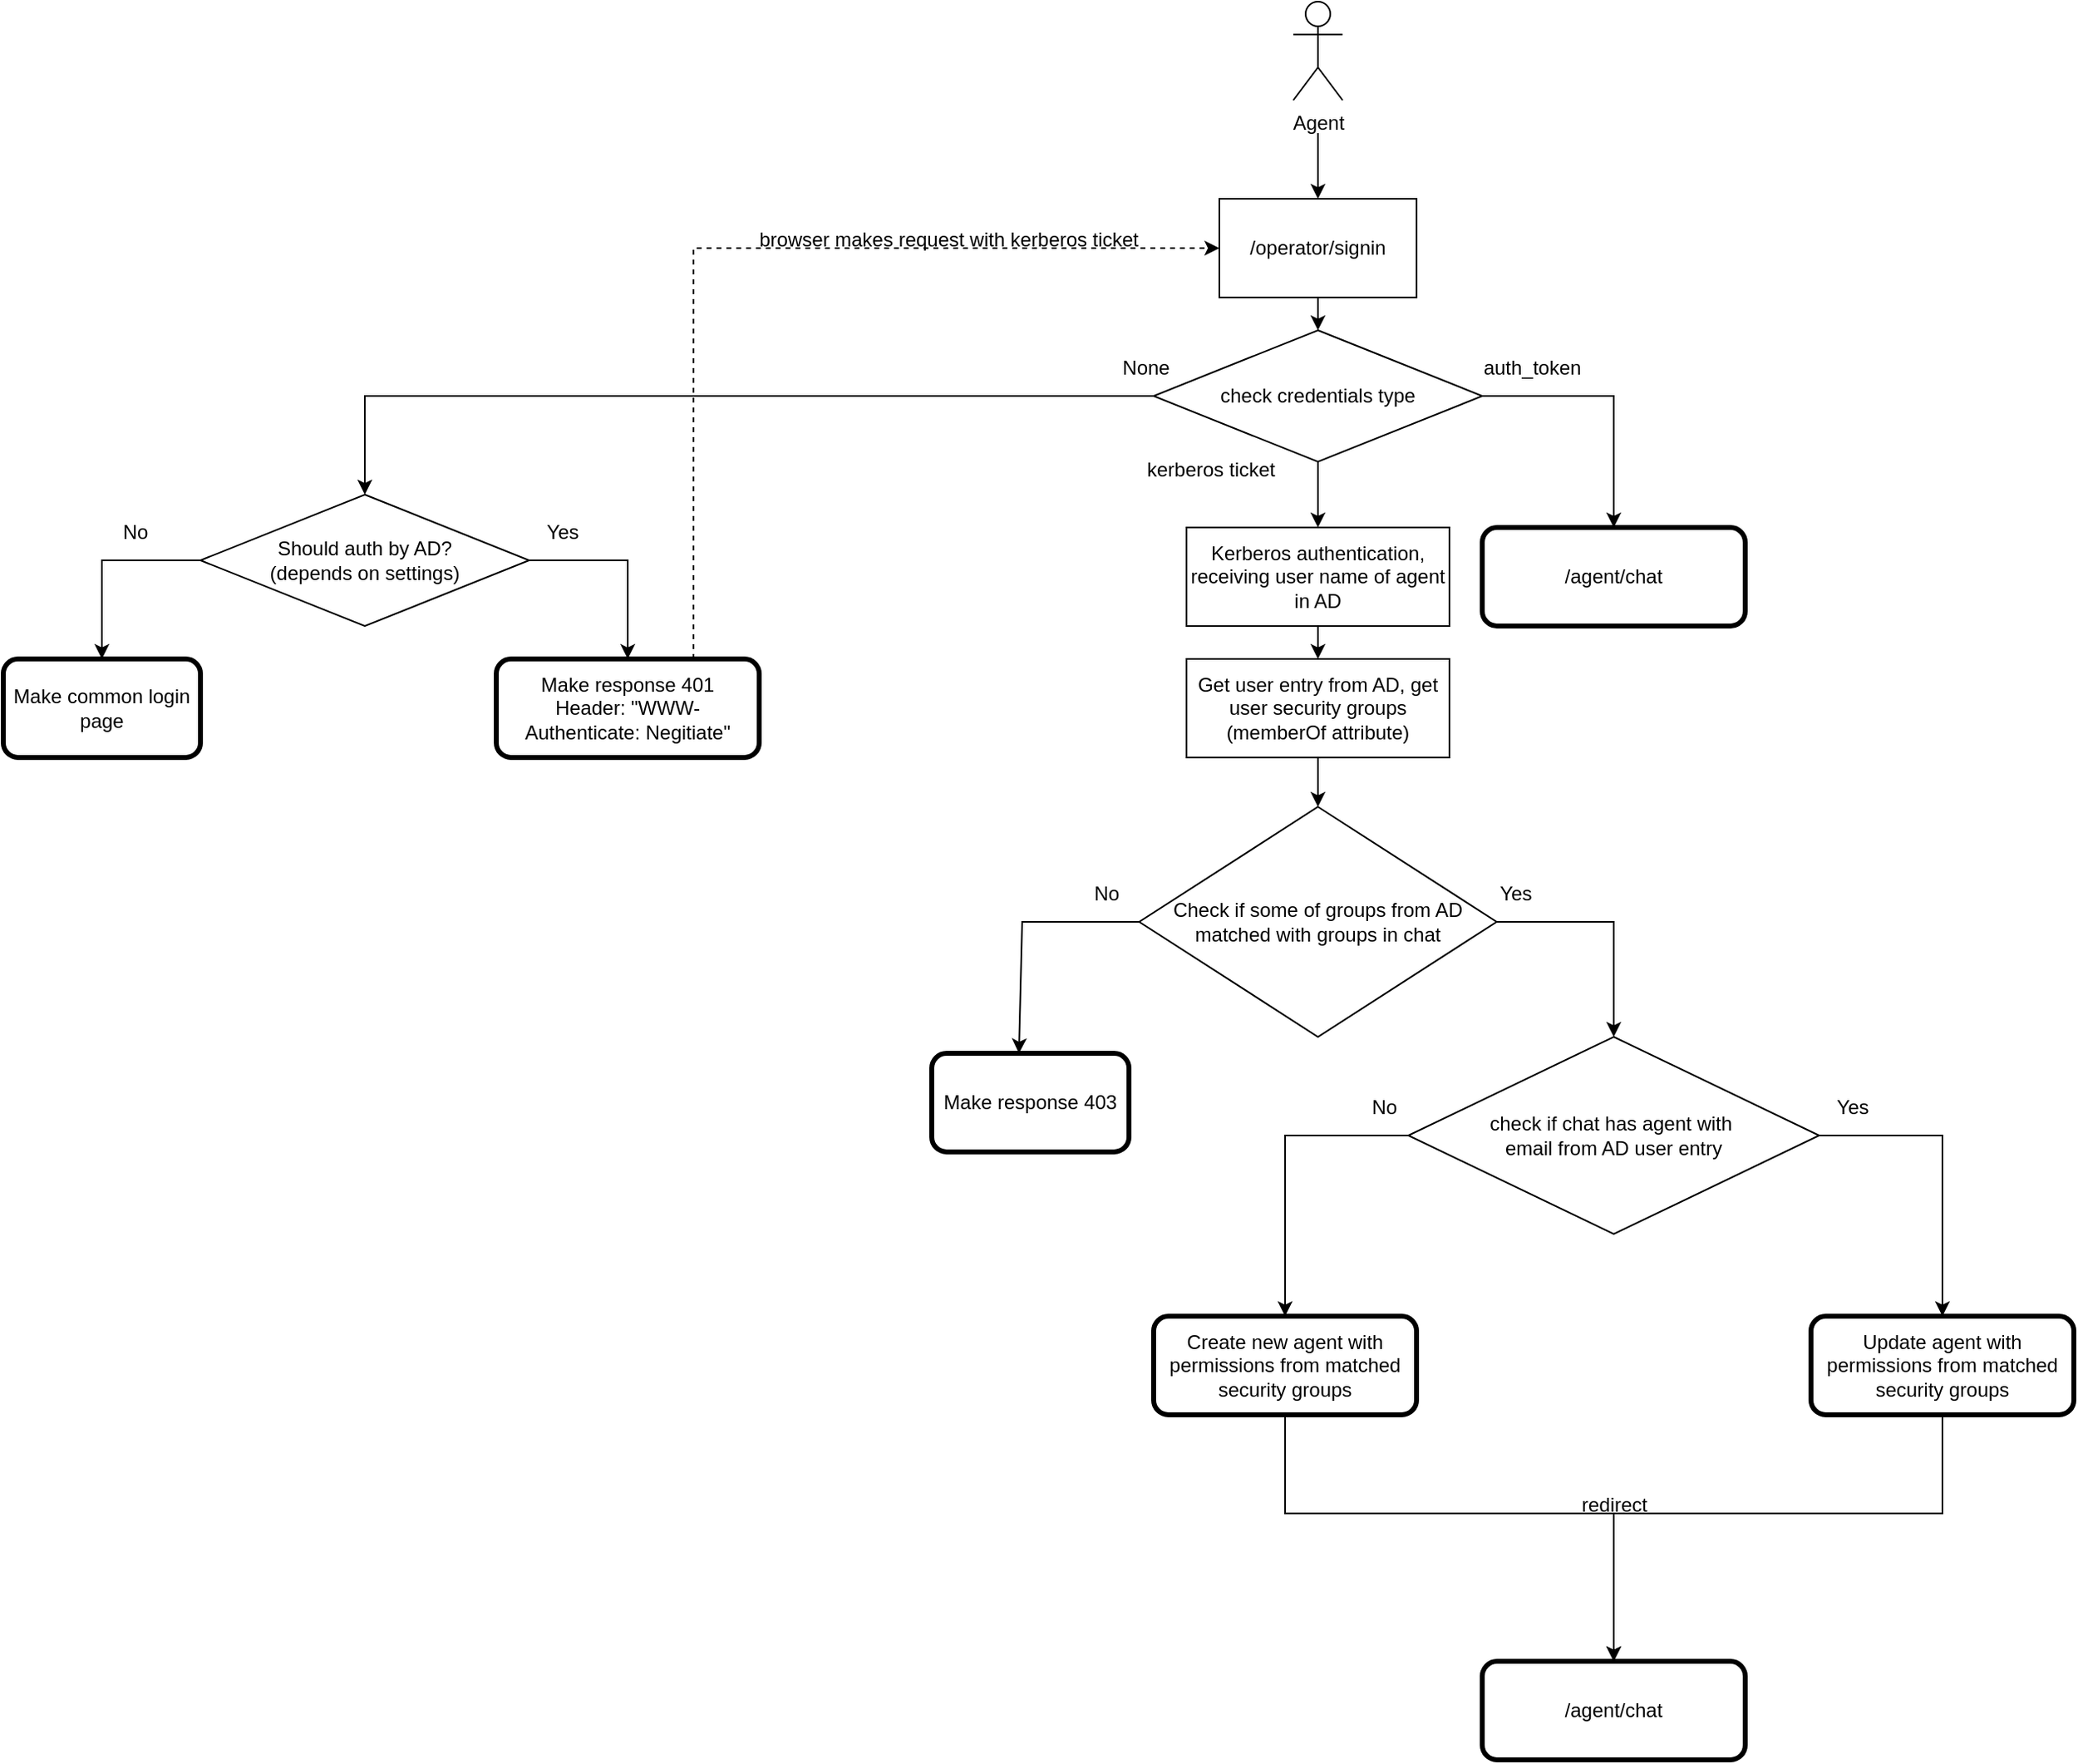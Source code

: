 <mxfile version="21.7.4" type="github">
  <diagram id="C5RBs43oDa-KdzZeNtuy" name="Page-1">
    <mxGraphModel dx="2189" dy="729" grid="1" gridSize="10" guides="1" tooltips="1" connect="1" arrows="1" fold="1" page="1" pageScale="1" pageWidth="827" pageHeight="1169" math="0" shadow="0">
      <root>
        <mxCell id="WIyWlLk6GJQsqaUBKTNV-0" />
        <mxCell id="WIyWlLk6GJQsqaUBKTNV-1" parent="WIyWlLk6GJQsqaUBKTNV-0" />
        <mxCell id="vVD5nhs-2a-NzNTr_CUP-0" value="Agent" style="shape=umlActor;verticalLabelPosition=bottom;verticalAlign=top;html=1;outlineConnect=0;" vertex="1" parent="WIyWlLk6GJQsqaUBKTNV-1">
          <mxGeometry x="605" width="30" height="60" as="geometry" />
        </mxCell>
        <mxCell id="vVD5nhs-2a-NzNTr_CUP-1" value="" style="endArrow=classic;html=1;rounded=0;entryX=0.5;entryY=1;entryDx=0;entryDy=0;" edge="1" parent="WIyWlLk6GJQsqaUBKTNV-1" target="vVD5nhs-2a-NzNTr_CUP-2">
          <mxGeometry width="50" height="50" relative="1" as="geometry">
            <mxPoint x="620" y="80" as="sourcePoint" />
            <mxPoint x="620" y="160" as="targetPoint" />
          </mxGeometry>
        </mxCell>
        <mxCell id="vVD5nhs-2a-NzNTr_CUP-2" value="/operator/signin" style="rounded=0;whiteSpace=wrap;html=1;direction=west;" vertex="1" parent="WIyWlLk6GJQsqaUBKTNV-1">
          <mxGeometry x="560" y="120" width="120" height="60" as="geometry" />
        </mxCell>
        <mxCell id="vVD5nhs-2a-NzNTr_CUP-3" value="" style="endArrow=classic;html=1;rounded=0;exitX=0.5;exitY=0;exitDx=0;exitDy=0;" edge="1" parent="WIyWlLk6GJQsqaUBKTNV-1" source="vVD5nhs-2a-NzNTr_CUP-2" target="vVD5nhs-2a-NzNTr_CUP-4">
          <mxGeometry width="50" height="50" relative="1" as="geometry">
            <mxPoint x="640" y="270" as="sourcePoint" />
            <mxPoint x="620" y="230" as="targetPoint" />
          </mxGeometry>
        </mxCell>
        <mxCell id="vVD5nhs-2a-NzNTr_CUP-4" value="check credentials type" style="rhombus;whiteSpace=wrap;html=1;" vertex="1" parent="WIyWlLk6GJQsqaUBKTNV-1">
          <mxGeometry x="520" y="200" width="200" height="80" as="geometry" />
        </mxCell>
        <mxCell id="vVD5nhs-2a-NzNTr_CUP-5" value="" style="endArrow=classic;html=1;rounded=0;exitX=1;exitY=0.5;exitDx=0;exitDy=0;entryX=0.5;entryY=0;entryDx=0;entryDy=0;" edge="1" parent="WIyWlLk6GJQsqaUBKTNV-1" source="vVD5nhs-2a-NzNTr_CUP-4" target="vVD5nhs-2a-NzNTr_CUP-9">
          <mxGeometry width="50" height="50" relative="1" as="geometry">
            <mxPoint x="590" y="320" as="sourcePoint" />
            <mxPoint x="800" y="320" as="targetPoint" />
            <Array as="points">
              <mxPoint x="800" y="240" />
            </Array>
          </mxGeometry>
        </mxCell>
        <mxCell id="vVD5nhs-2a-NzNTr_CUP-6" value="auth_token" style="text;html=1;align=center;verticalAlign=middle;resizable=0;points=[];autosize=1;strokeColor=none;fillColor=none;" vertex="1" parent="WIyWlLk6GJQsqaUBKTNV-1">
          <mxGeometry x="710" y="208" width="80" height="30" as="geometry" />
        </mxCell>
        <mxCell id="vVD5nhs-2a-NzNTr_CUP-7" value="kerberos ticket" style="text;html=1;strokeColor=none;fillColor=none;align=center;verticalAlign=middle;whiteSpace=wrap;rounded=0;" vertex="1" parent="WIyWlLk6GJQsqaUBKTNV-1">
          <mxGeometry x="505" y="270" width="100" height="30" as="geometry" />
        </mxCell>
        <mxCell id="vVD5nhs-2a-NzNTr_CUP-8" value="" style="endArrow=classic;html=1;rounded=0;exitX=0.5;exitY=1;exitDx=0;exitDy=0;entryX=0.5;entryY=0;entryDx=0;entryDy=0;" edge="1" parent="WIyWlLk6GJQsqaUBKTNV-1" source="vVD5nhs-2a-NzNTr_CUP-4" target="vVD5nhs-2a-NzNTr_CUP-10">
          <mxGeometry width="50" height="50" relative="1" as="geometry">
            <mxPoint x="590" y="320" as="sourcePoint" />
            <mxPoint x="440" y="320" as="targetPoint" />
            <Array as="points">
              <mxPoint x="620" y="320" />
            </Array>
          </mxGeometry>
        </mxCell>
        <mxCell id="vVD5nhs-2a-NzNTr_CUP-9" value="/agent/chat" style="rounded=1;whiteSpace=wrap;html=1;strokeWidth=3;" vertex="1" parent="WIyWlLk6GJQsqaUBKTNV-1">
          <mxGeometry x="720" y="320" width="160" height="60" as="geometry" />
        </mxCell>
        <mxCell id="vVD5nhs-2a-NzNTr_CUP-10" value="Kerberos authentication, receiving user name of agent in AD" style="rounded=0;whiteSpace=wrap;html=1;" vertex="1" parent="WIyWlLk6GJQsqaUBKTNV-1">
          <mxGeometry x="540" y="320" width="160" height="60" as="geometry" />
        </mxCell>
        <mxCell id="vVD5nhs-2a-NzNTr_CUP-11" value="" style="endArrow=classic;html=1;rounded=0;exitX=0;exitY=0.5;exitDx=0;exitDy=0;" edge="1" parent="WIyWlLk6GJQsqaUBKTNV-1" source="vVD5nhs-2a-NzNTr_CUP-4" target="vVD5nhs-2a-NzNTr_CUP-14">
          <mxGeometry width="50" height="50" relative="1" as="geometry">
            <mxPoint x="390" y="320" as="sourcePoint" />
            <mxPoint x="240" y="240" as="targetPoint" />
            <Array as="points">
              <mxPoint x="40" y="240" />
            </Array>
          </mxGeometry>
        </mxCell>
        <mxCell id="vVD5nhs-2a-NzNTr_CUP-13" value="None" style="text;html=1;align=center;verticalAlign=middle;resizable=0;points=[];autosize=1;strokeColor=none;fillColor=none;" vertex="1" parent="WIyWlLk6GJQsqaUBKTNV-1">
          <mxGeometry x="490" y="208" width="50" height="30" as="geometry" />
        </mxCell>
        <mxCell id="vVD5nhs-2a-NzNTr_CUP-14" value="&lt;div&gt;Should auth by AD?&lt;/div&gt;&lt;div&gt;(depends on settings)&lt;/div&gt;" style="rhombus;whiteSpace=wrap;html=1;" vertex="1" parent="WIyWlLk6GJQsqaUBKTNV-1">
          <mxGeometry x="-60" y="300" width="200" height="80" as="geometry" />
        </mxCell>
        <mxCell id="vVD5nhs-2a-NzNTr_CUP-15" value="" style="endArrow=classic;html=1;rounded=0;exitX=1;exitY=0.5;exitDx=0;exitDy=0;" edge="1" parent="WIyWlLk6GJQsqaUBKTNV-1" source="vVD5nhs-2a-NzNTr_CUP-14">
          <mxGeometry width="50" height="50" relative="1" as="geometry">
            <mxPoint x="140" y="380" as="sourcePoint" />
            <mxPoint x="200" y="400" as="targetPoint" />
            <Array as="points">
              <mxPoint x="200" y="340" />
            </Array>
          </mxGeometry>
        </mxCell>
        <mxCell id="vVD5nhs-2a-NzNTr_CUP-16" value="" style="endArrow=classic;html=1;rounded=0;" edge="1" parent="WIyWlLk6GJQsqaUBKTNV-1" source="vVD5nhs-2a-NzNTr_CUP-14">
          <mxGeometry width="50" height="50" relative="1" as="geometry">
            <mxPoint x="140" y="380" as="sourcePoint" />
            <mxPoint x="-120" y="400" as="targetPoint" />
            <Array as="points">
              <mxPoint x="-120" y="340" />
            </Array>
          </mxGeometry>
        </mxCell>
        <mxCell id="vVD5nhs-2a-NzNTr_CUP-17" value="No" style="text;html=1;align=center;verticalAlign=middle;resizable=0;points=[];autosize=1;strokeColor=none;fillColor=none;" vertex="1" parent="WIyWlLk6GJQsqaUBKTNV-1">
          <mxGeometry x="-120" y="308" width="40" height="30" as="geometry" />
        </mxCell>
        <mxCell id="vVD5nhs-2a-NzNTr_CUP-18" value="Make common login page" style="rounded=1;whiteSpace=wrap;html=1;strokeWidth=3;" vertex="1" parent="WIyWlLk6GJQsqaUBKTNV-1">
          <mxGeometry x="-180" y="400" width="120" height="60" as="geometry" />
        </mxCell>
        <mxCell id="vVD5nhs-2a-NzNTr_CUP-19" value="&lt;div&gt;Make response 401&lt;/div&gt;&lt;div&gt;Header: &quot;WWW-Authenticate: Negitiate&quot;&lt;br&gt;&lt;/div&gt;" style="rounded=1;whiteSpace=wrap;html=1;glass=0;strokeWidth=3;" vertex="1" parent="WIyWlLk6GJQsqaUBKTNV-1">
          <mxGeometry x="120" y="400" width="160" height="60" as="geometry" />
        </mxCell>
        <mxCell id="vVD5nhs-2a-NzNTr_CUP-21" value="Yes" style="text;html=1;align=center;verticalAlign=middle;resizable=0;points=[];autosize=1;strokeColor=none;fillColor=none;" vertex="1" parent="WIyWlLk6GJQsqaUBKTNV-1">
          <mxGeometry x="140" y="308" width="40" height="30" as="geometry" />
        </mxCell>
        <mxCell id="vVD5nhs-2a-NzNTr_CUP-22" value="" style="endArrow=classic;html=1;rounded=0;dashed=1;entryX=1;entryY=0.5;entryDx=0;entryDy=0;exitX=0.75;exitY=0;exitDx=0;exitDy=0;" edge="1" parent="WIyWlLk6GJQsqaUBKTNV-1" source="vVD5nhs-2a-NzNTr_CUP-19" target="vVD5nhs-2a-NzNTr_CUP-2">
          <mxGeometry width="50" height="50" relative="1" as="geometry">
            <mxPoint x="220" y="390" as="sourcePoint" />
            <mxPoint x="250" y="150" as="targetPoint" />
            <Array as="points">
              <mxPoint x="240" y="150" />
            </Array>
          </mxGeometry>
        </mxCell>
        <mxCell id="vVD5nhs-2a-NzNTr_CUP-23" value="browser makes request with kerberos ticket" style="text;html=1;align=center;verticalAlign=middle;resizable=0;points=[];autosize=1;strokeColor=none;fillColor=none;" vertex="1" parent="WIyWlLk6GJQsqaUBKTNV-1">
          <mxGeometry x="270" y="130" width="250" height="30" as="geometry" />
        </mxCell>
        <mxCell id="vVD5nhs-2a-NzNTr_CUP-24" value="" style="endArrow=classic;html=1;rounded=0;exitX=0.5;exitY=1;exitDx=0;exitDy=0;entryX=0.5;entryY=0;entryDx=0;entryDy=0;" edge="1" parent="WIyWlLk6GJQsqaUBKTNV-1" source="vVD5nhs-2a-NzNTr_CUP-10" target="vVD5nhs-2a-NzNTr_CUP-25">
          <mxGeometry width="50" height="50" relative="1" as="geometry">
            <mxPoint x="620" y="470" as="sourcePoint" />
            <mxPoint x="620" y="440" as="targetPoint" />
          </mxGeometry>
        </mxCell>
        <mxCell id="vVD5nhs-2a-NzNTr_CUP-25" value="Get user entry from AD, get user security groups (memberOf attribute)" style="rounded=0;whiteSpace=wrap;html=1;" vertex="1" parent="WIyWlLk6GJQsqaUBKTNV-1">
          <mxGeometry x="540" y="400" width="160" height="60" as="geometry" />
        </mxCell>
        <mxCell id="vVD5nhs-2a-NzNTr_CUP-27" value="Check if some of groups from AD matched with groups in chat" style="rhombus;whiteSpace=wrap;html=1;" vertex="1" parent="WIyWlLk6GJQsqaUBKTNV-1">
          <mxGeometry x="511.25" y="490" width="217.5" height="140" as="geometry" />
        </mxCell>
        <mxCell id="vVD5nhs-2a-NzNTr_CUP-28" value="" style="endArrow=classic;html=1;rounded=0;exitX=0.5;exitY=1;exitDx=0;exitDy=0;entryX=0.5;entryY=0;entryDx=0;entryDy=0;" edge="1" parent="WIyWlLk6GJQsqaUBKTNV-1" source="vVD5nhs-2a-NzNTr_CUP-25" target="vVD5nhs-2a-NzNTr_CUP-27">
          <mxGeometry width="50" height="50" relative="1" as="geometry">
            <mxPoint x="640" y="590" as="sourcePoint" />
            <mxPoint x="690" y="540" as="targetPoint" />
          </mxGeometry>
        </mxCell>
        <mxCell id="vVD5nhs-2a-NzNTr_CUP-29" value="" style="endArrow=classic;html=1;rounded=0;exitX=0;exitY=0.5;exitDx=0;exitDy=0;entryX=0.442;entryY=0;entryDx=0;entryDy=0;entryPerimeter=0;" edge="1" parent="WIyWlLk6GJQsqaUBKTNV-1" source="vVD5nhs-2a-NzNTr_CUP-27" target="vVD5nhs-2a-NzNTr_CUP-30">
          <mxGeometry width="50" height="50" relative="1" as="geometry">
            <mxPoint x="640" y="440" as="sourcePoint" />
            <mxPoint x="440" y="610" as="targetPoint" />
            <Array as="points">
              <mxPoint x="440" y="560" />
            </Array>
          </mxGeometry>
        </mxCell>
        <mxCell id="vVD5nhs-2a-NzNTr_CUP-30" value="Make response 403" style="rounded=1;whiteSpace=wrap;html=1;strokeWidth=3;" vertex="1" parent="WIyWlLk6GJQsqaUBKTNV-1">
          <mxGeometry x="385" y="640" width="120" height="60" as="geometry" />
        </mxCell>
        <mxCell id="vVD5nhs-2a-NzNTr_CUP-31" value="" style="endArrow=classic;html=1;rounded=0;exitX=1;exitY=0.5;exitDx=0;exitDy=0;entryX=0.5;entryY=0;entryDx=0;entryDy=0;" edge="1" parent="WIyWlLk6GJQsqaUBKTNV-1" source="vVD5nhs-2a-NzNTr_CUP-27" target="vVD5nhs-2a-NzNTr_CUP-32">
          <mxGeometry width="50" height="50" relative="1" as="geometry">
            <mxPoint x="590" y="530" as="sourcePoint" />
            <mxPoint x="800" y="640" as="targetPoint" />
            <Array as="points">
              <mxPoint x="800" y="560" />
            </Array>
          </mxGeometry>
        </mxCell>
        <mxCell id="vVD5nhs-2a-NzNTr_CUP-32" value="&lt;div&gt;check if chat has agent with&amp;nbsp;&lt;/div&gt;&lt;div&gt;email from AD user entry&lt;/div&gt;" style="rhombus;whiteSpace=wrap;html=1;" vertex="1" parent="WIyWlLk6GJQsqaUBKTNV-1">
          <mxGeometry x="675" y="630" width="250" height="120" as="geometry" />
        </mxCell>
        <mxCell id="vVD5nhs-2a-NzNTr_CUP-33" value="No" style="text;html=1;align=center;verticalAlign=middle;resizable=0;points=[];autosize=1;strokeColor=none;fillColor=none;" vertex="1" parent="WIyWlLk6GJQsqaUBKTNV-1">
          <mxGeometry x="471.25" y="528" width="40" height="30" as="geometry" />
        </mxCell>
        <mxCell id="vVD5nhs-2a-NzNTr_CUP-35" value="Yes" style="text;html=1;align=center;verticalAlign=middle;resizable=0;points=[];autosize=1;strokeColor=none;fillColor=none;" vertex="1" parent="WIyWlLk6GJQsqaUBKTNV-1">
          <mxGeometry x="720" y="528" width="40" height="30" as="geometry" />
        </mxCell>
        <mxCell id="vVD5nhs-2a-NzNTr_CUP-36" value="" style="endArrow=classic;html=1;rounded=0;exitX=1;exitY=0.5;exitDx=0;exitDy=0;entryX=0.5;entryY=0;entryDx=0;entryDy=0;" edge="1" parent="WIyWlLk6GJQsqaUBKTNV-1" source="vVD5nhs-2a-NzNTr_CUP-32" target="vVD5nhs-2a-NzNTr_CUP-42">
          <mxGeometry width="50" height="50" relative="1" as="geometry">
            <mxPoint x="590" y="740" as="sourcePoint" />
            <mxPoint x="1000" y="800" as="targetPoint" />
            <Array as="points">
              <mxPoint x="1000" y="690" />
            </Array>
          </mxGeometry>
        </mxCell>
        <mxCell id="vVD5nhs-2a-NzNTr_CUP-37" value="Yes" style="text;html=1;align=center;verticalAlign=middle;resizable=0;points=[];autosize=1;strokeColor=none;fillColor=none;" vertex="1" parent="WIyWlLk6GJQsqaUBKTNV-1">
          <mxGeometry x="925" y="658" width="40" height="30" as="geometry" />
        </mxCell>
        <mxCell id="vVD5nhs-2a-NzNTr_CUP-38" value="No" style="text;html=1;align=center;verticalAlign=middle;resizable=0;points=[];autosize=1;strokeColor=none;fillColor=none;" vertex="1" parent="WIyWlLk6GJQsqaUBKTNV-1">
          <mxGeometry x="640" y="658" width="40" height="30" as="geometry" />
        </mxCell>
        <mxCell id="vVD5nhs-2a-NzNTr_CUP-39" value="" style="endArrow=classic;html=1;rounded=0;exitX=0;exitY=0.5;exitDx=0;exitDy=0;entryX=0.5;entryY=0;entryDx=0;entryDy=0;" edge="1" parent="WIyWlLk6GJQsqaUBKTNV-1" source="vVD5nhs-2a-NzNTr_CUP-32" target="vVD5nhs-2a-NzNTr_CUP-40">
          <mxGeometry width="50" height="50" relative="1" as="geometry">
            <mxPoint x="590" y="740" as="sourcePoint" />
            <mxPoint x="600" y="800" as="targetPoint" />
            <Array as="points">
              <mxPoint x="600" y="690" />
            </Array>
          </mxGeometry>
        </mxCell>
        <mxCell id="vVD5nhs-2a-NzNTr_CUP-40" value="Create new agent with permissions from matched security groups" style="rounded=1;whiteSpace=wrap;html=1;strokeWidth=3;" vertex="1" parent="WIyWlLk6GJQsqaUBKTNV-1">
          <mxGeometry x="520" y="800" width="160" height="60" as="geometry" />
        </mxCell>
        <mxCell id="vVD5nhs-2a-NzNTr_CUP-42" value="Update agent with permissions from matched security groups" style="rounded=1;whiteSpace=wrap;html=1;strokeWidth=3;" vertex="1" parent="WIyWlLk6GJQsqaUBKTNV-1">
          <mxGeometry x="920" y="800" width="160" height="60" as="geometry" />
        </mxCell>
        <mxCell id="vVD5nhs-2a-NzNTr_CUP-43" value="" style="endArrow=classic;html=1;rounded=0;exitX=0.5;exitY=1;exitDx=0;exitDy=0;" edge="1" parent="WIyWlLk6GJQsqaUBKTNV-1" source="vVD5nhs-2a-NzNTr_CUP-40">
          <mxGeometry width="50" height="50" relative="1" as="geometry">
            <mxPoint x="590" y="830" as="sourcePoint" />
            <mxPoint x="800" y="1010" as="targetPoint" />
            <Array as="points">
              <mxPoint x="600" y="920" />
              <mxPoint x="800" y="920" />
            </Array>
          </mxGeometry>
        </mxCell>
        <mxCell id="vVD5nhs-2a-NzNTr_CUP-46" value="" style="endArrow=classic;html=1;rounded=0;exitX=0.5;exitY=1;exitDx=0;exitDy=0;entryX=0.5;entryY=0;entryDx=0;entryDy=0;" edge="1" parent="WIyWlLk6GJQsqaUBKTNV-1" source="vVD5nhs-2a-NzNTr_CUP-42" target="vVD5nhs-2a-NzNTr_CUP-47">
          <mxGeometry width="50" height="50" relative="1" as="geometry">
            <mxPoint x="590" y="830" as="sourcePoint" />
            <mxPoint x="800" y="1010" as="targetPoint" />
            <Array as="points">
              <mxPoint x="1000" y="920" />
              <mxPoint x="800" y="920" />
            </Array>
          </mxGeometry>
        </mxCell>
        <mxCell id="vVD5nhs-2a-NzNTr_CUP-47" value="/agent/chat" style="rounded=1;whiteSpace=wrap;html=1;strokeWidth=3;" vertex="1" parent="WIyWlLk6GJQsqaUBKTNV-1">
          <mxGeometry x="720" y="1010" width="160" height="60" as="geometry" />
        </mxCell>
        <mxCell id="vVD5nhs-2a-NzNTr_CUP-48" value="redirect" style="text;html=1;align=center;verticalAlign=middle;resizable=0;points=[];autosize=1;strokeColor=none;fillColor=none;" vertex="1" parent="WIyWlLk6GJQsqaUBKTNV-1">
          <mxGeometry x="770" y="900" width="60" height="30" as="geometry" />
        </mxCell>
      </root>
    </mxGraphModel>
  </diagram>
</mxfile>
